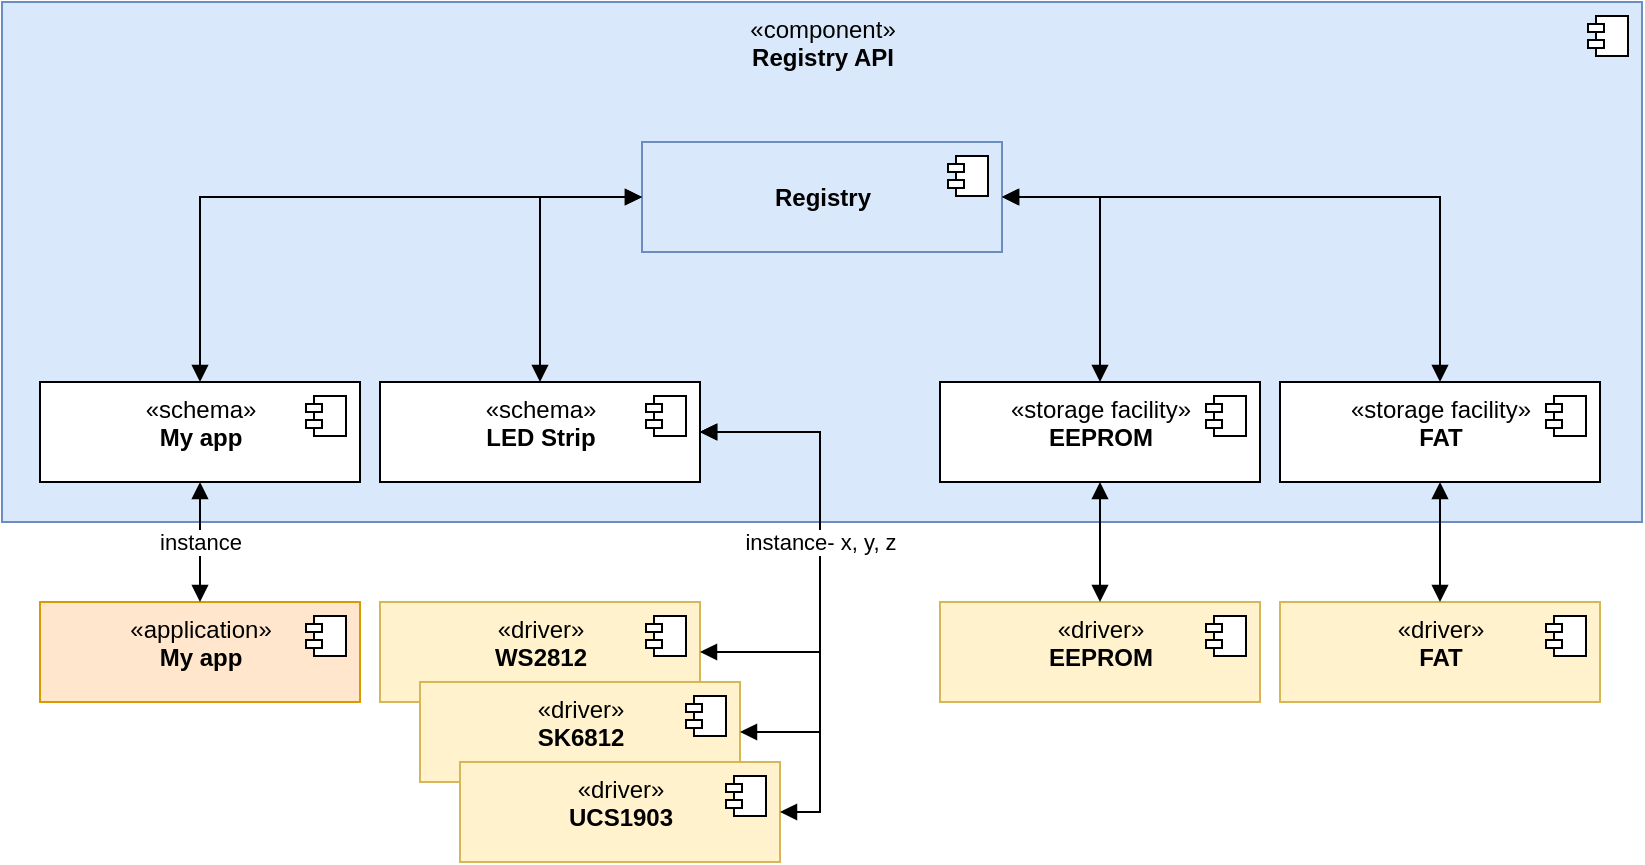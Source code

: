 <mxfile>
    <diagram id="fjN8D4Odn0497USpxgly" name="Page-1">
        <mxGraphModel dx="1072" dy="1609" grid="1" gridSize="10" guides="1" tooltips="1" connect="1" arrows="1" fold="1" page="1" pageScale="1" pageWidth="1169" pageHeight="827" math="0" shadow="0">
            <root>
                <mxCell id="0"/>
                <mxCell id="1" parent="0"/>
                <mxCell id="120" value="«component»&lt;br&gt;&lt;b&gt;Registry API&lt;/b&gt;" style="html=1;dropTarget=0;verticalAlign=top;fillColor=#dae8fc;strokeColor=#6c8ebf;" parent="1" vertex="1">
                    <mxGeometry x="31" y="-810" width="820" height="260" as="geometry"/>
                </mxCell>
                <mxCell id="121" value="" style="shape=module;jettyWidth=8;jettyHeight=4;" parent="120" vertex="1">
                    <mxGeometry x="1" width="20" height="20" relative="1" as="geometry">
                        <mxPoint x="-27" y="7" as="offset"/>
                    </mxGeometry>
                </mxCell>
                <mxCell id="122" value="«schema»&lt;br&gt;&lt;b&gt;My app&lt;/b&gt;" style="html=1;dropTarget=0;verticalAlign=top;" parent="1" vertex="1">
                    <mxGeometry x="50" y="-620" width="160" height="50" as="geometry"/>
                </mxCell>
                <mxCell id="123" value="" style="shape=module;jettyWidth=8;jettyHeight=4;" parent="122" vertex="1">
                    <mxGeometry x="1" width="20" height="20" relative="1" as="geometry">
                        <mxPoint x="-27" y="7" as="offset"/>
                    </mxGeometry>
                </mxCell>
                <mxCell id="126" value="«schema»&lt;br&gt;&lt;b&gt;LED Strip&lt;/b&gt;" style="html=1;dropTarget=0;verticalAlign=top;" parent="1" vertex="1">
                    <mxGeometry x="220" y="-620" width="160" height="50" as="geometry"/>
                </mxCell>
                <mxCell id="127" value="" style="shape=module;jettyWidth=8;jettyHeight=4;" parent="126" vertex="1">
                    <mxGeometry x="1" width="20" height="20" relative="1" as="geometry">
                        <mxPoint x="-27" y="7" as="offset"/>
                    </mxGeometry>
                </mxCell>
                <mxCell id="128" value="&lt;b&gt;&lt;br&gt;Registry&lt;/b&gt;" style="html=1;dropTarget=0;verticalAlign=top;fillColor=#dae8fc;strokeColor=#6c8ebf;" parent="1" vertex="1">
                    <mxGeometry x="351" y="-740" width="180" height="55" as="geometry"/>
                </mxCell>
                <mxCell id="129" value="" style="shape=module;jettyWidth=8;jettyHeight=4;" parent="128" vertex="1">
                    <mxGeometry x="1" width="20" height="20" relative="1" as="geometry">
                        <mxPoint x="-27" y="7" as="offset"/>
                    </mxGeometry>
                </mxCell>
                <mxCell id="130" value="" style="endArrow=block;startArrow=block;endFill=1;startFill=1;html=1;edgeStyle=orthogonalEdgeStyle;rounded=0;entryX=0;entryY=0.5;entryDx=0;entryDy=0;" parent="1" source="122" target="128" edge="1">
                    <mxGeometry width="160" relative="1" as="geometry">
                        <mxPoint x="270" y="-380" as="sourcePoint"/>
                        <mxPoint x="220" y="-850" as="targetPoint"/>
                        <Array as="points">
                            <mxPoint x="130" y="-712"/>
                        </Array>
                    </mxGeometry>
                </mxCell>
                <mxCell id="131" value="" style="endArrow=block;startArrow=block;endFill=1;startFill=1;html=1;edgeStyle=orthogonalEdgeStyle;rounded=0;entryX=0;entryY=0.5;entryDx=0;entryDy=0;" parent="1" source="126" target="128" edge="1">
                    <mxGeometry width="160" relative="1" as="geometry">
                        <mxPoint x="150.059" y="-520" as="sourcePoint"/>
                        <mxPoint x="361" y="-675" as="targetPoint"/>
                        <Array as="points">
                            <mxPoint x="300" y="-712"/>
                        </Array>
                    </mxGeometry>
                </mxCell>
                <mxCell id="133" value="«driver»&lt;br&gt;&lt;b&gt;WS2812&lt;/b&gt;" style="html=1;dropTarget=0;verticalAlign=top;fillColor=#fff2cc;strokeColor=#d6b656;" parent="1" vertex="1">
                    <mxGeometry x="220" y="-510" width="160" height="50" as="geometry"/>
                </mxCell>
                <mxCell id="134" value="" style="shape=module;jettyWidth=8;jettyHeight=4;" parent="133" vertex="1">
                    <mxGeometry x="1" width="20" height="20" relative="1" as="geometry">
                        <mxPoint x="-27" y="7" as="offset"/>
                    </mxGeometry>
                </mxCell>
                <mxCell id="135" value="«driver»&lt;br&gt;&lt;b&gt;SK6812&lt;/b&gt;" style="html=1;dropTarget=0;verticalAlign=top;fillColor=#fff2cc;strokeColor=#d6b656;" parent="1" vertex="1">
                    <mxGeometry x="240" y="-470" width="160" height="50" as="geometry"/>
                </mxCell>
                <mxCell id="136" value="" style="shape=module;jettyWidth=8;jettyHeight=4;" parent="135" vertex="1">
                    <mxGeometry x="1" width="20" height="20" relative="1" as="geometry">
                        <mxPoint x="-27" y="7" as="offset"/>
                    </mxGeometry>
                </mxCell>
                <mxCell id="138" value="«application»&lt;br&gt;&lt;b&gt;My app&lt;/b&gt;" style="html=1;dropTarget=0;verticalAlign=top;fillColor=#ffe6cc;strokeColor=#d79b00;" parent="1" vertex="1">
                    <mxGeometry x="50" y="-510" width="160" height="50" as="geometry"/>
                </mxCell>
                <mxCell id="139" value="" style="shape=module;jettyWidth=8;jettyHeight=4;" parent="138" vertex="1">
                    <mxGeometry x="1" width="20" height="20" relative="1" as="geometry">
                        <mxPoint x="-27" y="7" as="offset"/>
                    </mxGeometry>
                </mxCell>
                <mxCell id="140" value="«storage facility»&lt;br&gt;&lt;b&gt;EEPROM&lt;/b&gt;" style="html=1;dropTarget=0;verticalAlign=top;" parent="1" vertex="1">
                    <mxGeometry x="500" y="-620" width="160" height="50" as="geometry"/>
                </mxCell>
                <mxCell id="141" value="" style="shape=module;jettyWidth=8;jettyHeight=4;" parent="140" vertex="1">
                    <mxGeometry x="1" width="20" height="20" relative="1" as="geometry">
                        <mxPoint x="-27" y="7" as="offset"/>
                    </mxGeometry>
                </mxCell>
                <mxCell id="142" value="«storage facility»&lt;br&gt;&lt;b&gt;FAT&lt;/b&gt;" style="html=1;dropTarget=0;verticalAlign=top;" parent="1" vertex="1">
                    <mxGeometry x="670" y="-620" width="160" height="50" as="geometry"/>
                </mxCell>
                <mxCell id="143" value="" style="shape=module;jettyWidth=8;jettyHeight=4;" parent="142" vertex="1">
                    <mxGeometry x="1" width="20" height="20" relative="1" as="geometry">
                        <mxPoint x="-27" y="7" as="offset"/>
                    </mxGeometry>
                </mxCell>
                <mxCell id="144" value="" style="endArrow=block;startArrow=block;endFill=1;startFill=1;html=1;edgeStyle=orthogonalEdgeStyle;rounded=0;entryX=1;entryY=0.5;entryDx=0;entryDy=0;" parent="1" source="140" target="128" edge="1">
                    <mxGeometry width="160" relative="1" as="geometry">
                        <mxPoint x="305" y="-610" as="sourcePoint"/>
                        <mxPoint x="660" y="-870" as="targetPoint"/>
                        <Array as="points">
                            <mxPoint x="580" y="-712"/>
                        </Array>
                    </mxGeometry>
                </mxCell>
                <mxCell id="145" value="" style="endArrow=block;startArrow=block;endFill=1;startFill=1;html=1;edgeStyle=orthogonalEdgeStyle;rounded=0;entryX=1;entryY=0.5;entryDx=0;entryDy=0;" parent="1" source="142" target="128" edge="1">
                    <mxGeometry width="160" relative="1" as="geometry">
                        <mxPoint x="590" y="-610" as="sourcePoint"/>
                        <mxPoint x="535" y="-685" as="targetPoint"/>
                        <Array as="points">
                            <mxPoint x="750" y="-712"/>
                        </Array>
                    </mxGeometry>
                </mxCell>
                <mxCell id="146" value="«driver»&lt;br&gt;&lt;b&gt;EEPROM&lt;/b&gt;" style="html=1;dropTarget=0;verticalAlign=top;fillColor=#fff2cc;strokeColor=#d6b656;" parent="1" vertex="1">
                    <mxGeometry x="500" y="-510" width="160" height="50" as="geometry"/>
                </mxCell>
                <mxCell id="147" value="" style="shape=module;jettyWidth=8;jettyHeight=4;" parent="146" vertex="1">
                    <mxGeometry x="1" width="20" height="20" relative="1" as="geometry">
                        <mxPoint x="-27" y="7" as="offset"/>
                    </mxGeometry>
                </mxCell>
                <mxCell id="148" value="«driver»&lt;br&gt;&lt;b&gt;FAT&lt;/b&gt;" style="html=1;dropTarget=0;verticalAlign=top;fillColor=#fff2cc;strokeColor=#d6b656;" parent="1" vertex="1">
                    <mxGeometry x="670" y="-510" width="160" height="50" as="geometry"/>
                </mxCell>
                <mxCell id="149" value="" style="shape=module;jettyWidth=8;jettyHeight=4;" parent="148" vertex="1">
                    <mxGeometry x="1" width="20" height="20" relative="1" as="geometry">
                        <mxPoint x="-27" y="7" as="offset"/>
                    </mxGeometry>
                </mxCell>
                <mxCell id="150" value="" style="endArrow=block;startArrow=block;endFill=1;startFill=1;html=1;edgeStyle=orthogonalEdgeStyle;rounded=0;" parent="1" source="146" target="140" edge="1">
                    <mxGeometry width="160" relative="1" as="geometry">
                        <mxPoint x="590" y="-610" as="sourcePoint"/>
                        <mxPoint x="541" y="-695" as="targetPoint"/>
                        <Array as="points">
                            <mxPoint x="580" y="-600"/>
                            <mxPoint x="580" y="-600"/>
                        </Array>
                    </mxGeometry>
                </mxCell>
                <mxCell id="151" value="" style="endArrow=block;startArrow=block;endFill=1;startFill=1;html=1;edgeStyle=orthogonalEdgeStyle;rounded=0;" parent="1" source="148" target="142" edge="1">
                    <mxGeometry width="160" relative="1" as="geometry">
                        <mxPoint x="761" y="-530" as="sourcePoint"/>
                        <mxPoint x="761" y="-570" as="targetPoint"/>
                        <Array as="points">
                            <mxPoint x="750" y="-550"/>
                            <mxPoint x="750" y="-550"/>
                        </Array>
                    </mxGeometry>
                </mxCell>
                <mxCell id="152" value="«driver»&lt;br&gt;&lt;b&gt;UCS1903&lt;/b&gt;" style="html=1;dropTarget=0;verticalAlign=top;fillColor=#fff2cc;strokeColor=#d6b656;" parent="1" vertex="1">
                    <mxGeometry x="260" y="-430" width="160" height="50" as="geometry"/>
                </mxCell>
                <mxCell id="153" value="" style="shape=module;jettyWidth=8;jettyHeight=4;" parent="152" vertex="1">
                    <mxGeometry x="1" width="20" height="20" relative="1" as="geometry">
                        <mxPoint x="-27" y="7" as="offset"/>
                    </mxGeometry>
                </mxCell>
                <mxCell id="154" value="instance" style="endArrow=block;startArrow=block;endFill=1;startFill=1;html=1;edgeStyle=orthogonalEdgeStyle;rounded=0;" parent="1" source="138" target="122" edge="1">
                    <mxGeometry width="160" relative="1" as="geometry">
                        <mxPoint x="580" y="-350" as="sourcePoint"/>
                        <mxPoint x="130" y="-540" as="targetPoint"/>
                        <Array as="points"/>
                        <mxPoint as="offset"/>
                    </mxGeometry>
                </mxCell>
                <mxCell id="155" value="" style="endArrow=block;startArrow=block;endFill=1;startFill=1;html=1;edgeStyle=orthogonalEdgeStyle;rounded=0;" parent="1" source="152" target="126" edge="1">
                    <mxGeometry width="160" relative="1" as="geometry">
                        <mxPoint x="450" y="-420" as="sourcePoint"/>
                        <mxPoint x="450" y="-510" as="targetPoint"/>
                        <Array as="points">
                            <mxPoint x="440" y="-405"/>
                            <mxPoint x="440" y="-595"/>
                        </Array>
                    </mxGeometry>
                </mxCell>
                <mxCell id="156" value="" style="endArrow=block;startArrow=block;endFill=1;startFill=1;html=1;edgeStyle=orthogonalEdgeStyle;rounded=0;" parent="1" source="135" target="126" edge="1">
                    <mxGeometry width="160" relative="1" as="geometry">
                        <mxPoint x="430" y="-415" as="sourcePoint"/>
                        <mxPoint x="390" y="-585" as="targetPoint"/>
                        <Array as="points">
                            <mxPoint x="440" y="-445"/>
                            <mxPoint x="440" y="-595"/>
                        </Array>
                    </mxGeometry>
                </mxCell>
                <mxCell id="157" value="instance- x, y, z" style="endArrow=block;startArrow=block;endFill=1;startFill=1;html=1;edgeStyle=orthogonalEdgeStyle;rounded=0;" parent="1" source="133" target="126" edge="1">
                    <mxGeometry width="160" relative="1" as="geometry">
                        <mxPoint x="410" y="-455" as="sourcePoint"/>
                        <mxPoint x="390" y="-585" as="targetPoint"/>
                        <Array as="points">
                            <mxPoint x="440" y="-485"/>
                            <mxPoint x="440" y="-595"/>
                        </Array>
                        <mxPoint as="offset"/>
                    </mxGeometry>
                </mxCell>
            </root>
        </mxGraphModel>
    </diagram>
</mxfile>